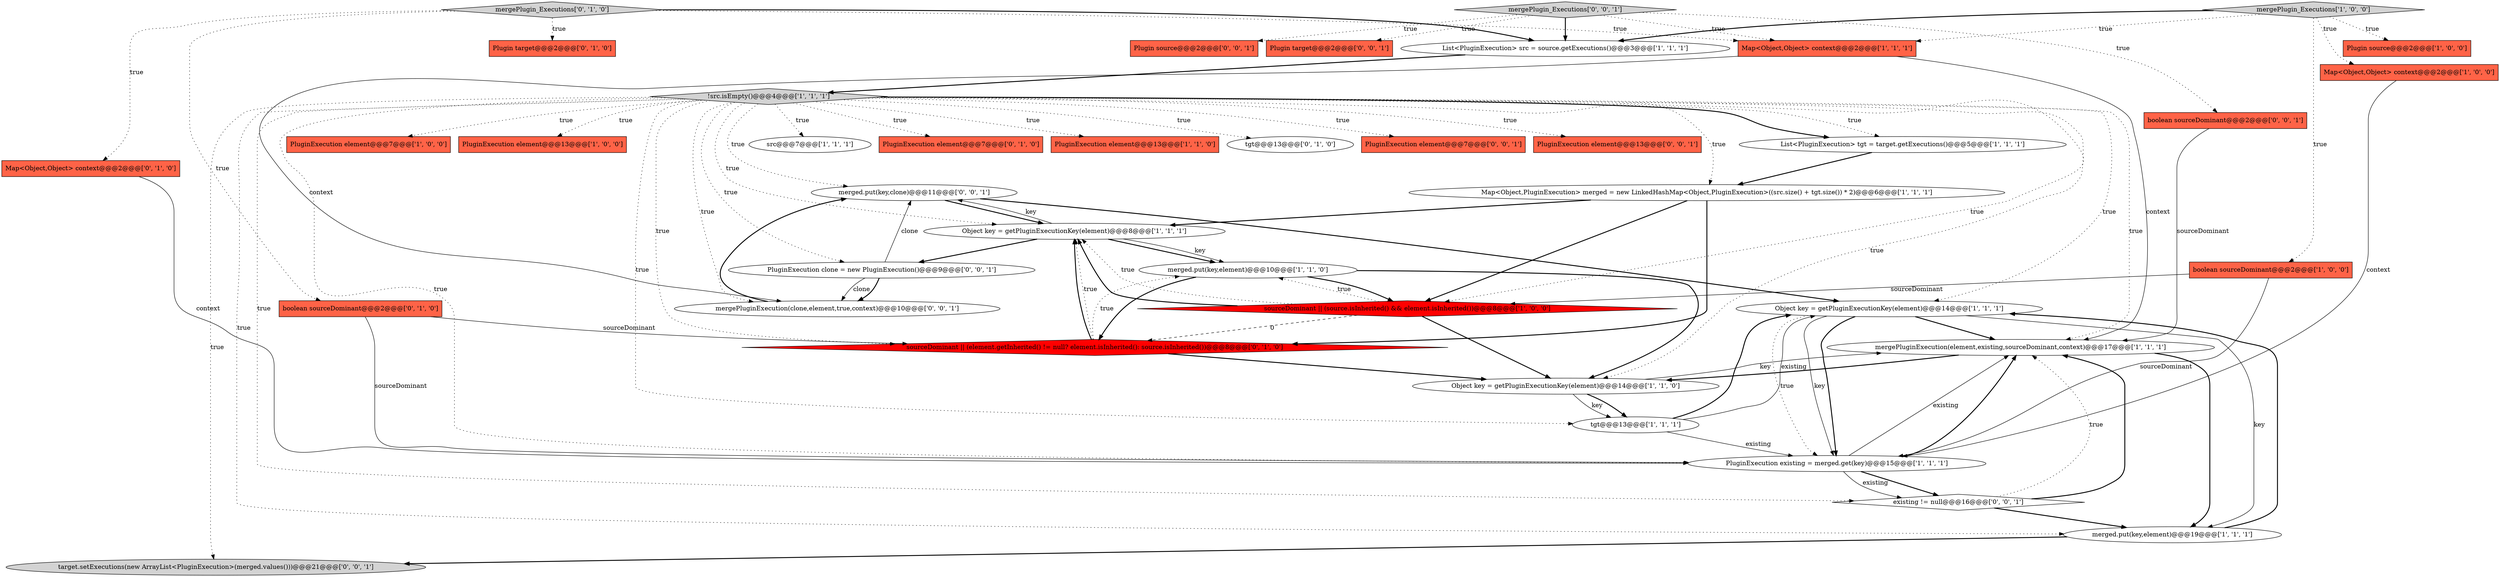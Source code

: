 digraph {
4 [style = filled, label = "PluginExecution element@@@7@@@['1', '0', '0']", fillcolor = tomato, shape = box image = "AAA0AAABBB1BBB"];
6 [style = filled, label = "PluginExecution element@@@13@@@['1', '0', '0']", fillcolor = tomato, shape = box image = "AAA0AAABBB1BBB"];
2 [style = filled, label = "!src.isEmpty()@@@4@@@['1', '1', '1']", fillcolor = lightgray, shape = diamond image = "AAA0AAABBB1BBB"];
25 [style = filled, label = "boolean sourceDominant@@@2@@@['0', '1', '0']", fillcolor = tomato, shape = box image = "AAA0AAABBB2BBB"];
16 [style = filled, label = "mergePlugin_Executions['1', '0', '0']", fillcolor = lightgray, shape = diamond image = "AAA0AAABBB1BBB"];
37 [style = filled, label = "merged.put(key,clone)@@@11@@@['0', '0', '1']", fillcolor = white, shape = ellipse image = "AAA0AAABBB3BBB"];
38 [style = filled, label = "Plugin source@@@2@@@['0', '0', '1']", fillcolor = tomato, shape = box image = "AAA0AAABBB3BBB"];
13 [style = filled, label = "Object key = getPluginExecutionKey(element)@@@14@@@['1', '1', '1']", fillcolor = white, shape = ellipse image = "AAA0AAABBB1BBB"];
27 [style = filled, label = "Map<Object,Object> context@@@2@@@['0', '1', '0']", fillcolor = tomato, shape = box image = "AAA0AAABBB2BBB"];
0 [style = filled, label = "List<PluginExecution> tgt = target.getExecutions()@@@5@@@['1', '1', '1']", fillcolor = white, shape = ellipse image = "AAA0AAABBB1BBB"];
10 [style = filled, label = "merged.put(key,element)@@@19@@@['1', '1', '1']", fillcolor = white, shape = ellipse image = "AAA0AAABBB1BBB"];
3 [style = filled, label = "Object key = getPluginExecutionKey(element)@@@8@@@['1', '1', '1']", fillcolor = white, shape = ellipse image = "AAA0AAABBB1BBB"];
39 [style = filled, label = "existing != null@@@16@@@['0', '0', '1']", fillcolor = white, shape = diamond image = "AAA0AAABBB3BBB"];
24 [style = filled, label = "Plugin target@@@2@@@['0', '1', '0']", fillcolor = tomato, shape = box image = "AAA0AAABBB2BBB"];
21 [style = filled, label = "sourceDominant || (source.isInherited() && element.isInherited())@@@8@@@['1', '0', '0']", fillcolor = red, shape = diamond image = "AAA1AAABBB1BBB"];
5 [style = filled, label = "src@@@7@@@['1', '1', '1']", fillcolor = white, shape = ellipse image = "AAA0AAABBB1BBB"];
23 [style = filled, label = "PluginExecution element@@@7@@@['0', '1', '0']", fillcolor = tomato, shape = box image = "AAA0AAABBB2BBB"];
18 [style = filled, label = "Map<Object,Object> context@@@2@@@['1', '0', '0']", fillcolor = tomato, shape = box image = "AAA0AAABBB1BBB"];
7 [style = filled, label = "List<PluginExecution> src = source.getExecutions()@@@3@@@['1', '1', '1']", fillcolor = white, shape = ellipse image = "AAA0AAABBB1BBB"];
26 [style = filled, label = "sourceDominant || (element.getInherited() != null? element.isInherited(): source.isInherited())@@@8@@@['0', '1', '0']", fillcolor = red, shape = diamond image = "AAA1AAABBB2BBB"];
33 [style = filled, label = "mergePlugin_Executions['0', '0', '1']", fillcolor = lightgray, shape = diamond image = "AAA0AAABBB3BBB"];
35 [style = filled, label = "mergePluginExecution(clone,element,true,context)@@@10@@@['0', '0', '1']", fillcolor = white, shape = ellipse image = "AAA0AAABBB3BBB"];
20 [style = filled, label = "merged.put(key,element)@@@10@@@['1', '1', '0']", fillcolor = white, shape = ellipse image = "AAA0AAABBB1BBB"];
1 [style = filled, label = "Map<Object,PluginExecution> merged = new LinkedHashMap<Object,PluginExecution>((src.size() + tgt.size()) * 2)@@@6@@@['1', '1', '1']", fillcolor = white, shape = ellipse image = "AAA0AAABBB1BBB"];
14 [style = filled, label = "PluginExecution element@@@13@@@['1', '1', '0']", fillcolor = tomato, shape = box image = "AAA0AAABBB1BBB"];
32 [style = filled, label = "Plugin target@@@2@@@['0', '0', '1']", fillcolor = tomato, shape = box image = "AAA0AAABBB3BBB"];
34 [style = filled, label = "PluginExecution clone = new PluginExecution()@@@9@@@['0', '0', '1']", fillcolor = white, shape = ellipse image = "AAA0AAABBB3BBB"];
22 [style = filled, label = "tgt@@@13@@@['0', '1', '0']", fillcolor = white, shape = ellipse image = "AAA0AAABBB2BBB"];
15 [style = filled, label = "mergePluginExecution(element,existing,sourceDominant,context)@@@17@@@['1', '1', '1']", fillcolor = white, shape = ellipse image = "AAA0AAABBB1BBB"];
29 [style = filled, label = "PluginExecution element@@@7@@@['0', '0', '1']", fillcolor = tomato, shape = box image = "AAA0AAABBB3BBB"];
8 [style = filled, label = "PluginExecution existing = merged.get(key)@@@15@@@['1', '1', '1']", fillcolor = white, shape = ellipse image = "AAA0AAABBB1BBB"];
9 [style = filled, label = "Plugin source@@@2@@@['1', '0', '0']", fillcolor = tomato, shape = box image = "AAA0AAABBB1BBB"];
28 [style = filled, label = "mergePlugin_Executions['0', '1', '0']", fillcolor = lightgray, shape = diamond image = "AAA0AAABBB2BBB"];
36 [style = filled, label = "boolean sourceDominant@@@2@@@['0', '0', '1']", fillcolor = tomato, shape = box image = "AAA0AAABBB3BBB"];
12 [style = filled, label = "boolean sourceDominant@@@2@@@['1', '0', '0']", fillcolor = tomato, shape = box image = "AAA0AAABBB1BBB"];
17 [style = filled, label = "tgt@@@13@@@['1', '1', '1']", fillcolor = white, shape = ellipse image = "AAA0AAABBB1BBB"];
31 [style = filled, label = "PluginExecution element@@@13@@@['0', '0', '1']", fillcolor = tomato, shape = box image = "AAA0AAABBB3BBB"];
19 [style = filled, label = "Map<Object,Object> context@@@2@@@['1', '1', '1']", fillcolor = tomato, shape = box image = "AAA0AAABBB1BBB"];
11 [style = filled, label = "Object key = getPluginExecutionKey(element)@@@14@@@['1', '1', '0']", fillcolor = white, shape = ellipse image = "AAA0AAABBB1BBB"];
30 [style = filled, label = "target.setExecutions(new ArrayList<PluginExecution>(merged.values()))@@@21@@@['0', '0', '1']", fillcolor = lightgray, shape = ellipse image = "AAA0AAABBB3BBB"];
34->37 [style = solid, label="clone"];
15->10 [style = bold, label=""];
16->9 [style = dotted, label="true"];
2->22 [style = dotted, label="true"];
20->26 [style = bold, label=""];
25->26 [style = solid, label="sourceDominant"];
28->25 [style = dotted, label="true"];
16->7 [style = bold, label=""];
2->15 [style = dotted, label="true"];
2->23 [style = dotted, label="true"];
2->37 [style = dotted, label="true"];
28->19 [style = dotted, label="true"];
25->8 [style = solid, label="sourceDominant"];
26->11 [style = bold, label=""];
37->3 [style = bold, label=""];
3->34 [style = bold, label=""];
2->11 [style = dotted, label="true"];
15->11 [style = bold, label=""];
2->39 [style = dotted, label="true"];
35->37 [style = bold, label=""];
1->21 [style = bold, label=""];
13->10 [style = solid, label="key"];
34->35 [style = solid, label="clone"];
28->27 [style = dotted, label="true"];
8->39 [style = bold, label=""];
2->8 [style = dotted, label="true"];
2->10 [style = dotted, label="true"];
21->3 [style = bold, label=""];
33->7 [style = bold, label=""];
2->3 [style = dotted, label="true"];
2->0 [style = dotted, label="true"];
21->20 [style = dotted, label="true"];
12->8 [style = solid, label="sourceDominant"];
2->29 [style = dotted, label="true"];
33->32 [style = dotted, label="true"];
26->20 [style = dotted, label="true"];
19->35 [style = solid, label="context"];
2->21 [style = dotted, label="true"];
27->8 [style = solid, label="context"];
26->3 [style = dotted, label="true"];
28->24 [style = dotted, label="true"];
19->15 [style = solid, label="context"];
21->11 [style = bold, label=""];
7->2 [style = bold, label=""];
18->8 [style = solid, label="context"];
11->17 [style = bold, label=""];
17->13 [style = solid, label="existing"];
13->15 [style = bold, label=""];
34->35 [style = bold, label=""];
33->38 [style = dotted, label="true"];
37->13 [style = bold, label=""];
16->18 [style = dotted, label="true"];
8->15 [style = bold, label=""];
26->3 [style = bold, label=""];
1->3 [style = bold, label=""];
2->30 [style = dotted, label="true"];
2->0 [style = bold, label=""];
10->13 [style = bold, label=""];
2->6 [style = dotted, label="true"];
13->8 [style = dotted, label="true"];
21->26 [style = dashed, label="0"];
0->1 [style = bold, label=""];
2->4 [style = dotted, label="true"];
21->3 [style = dotted, label="true"];
2->35 [style = dotted, label="true"];
36->15 [style = solid, label="sourceDominant"];
2->26 [style = dotted, label="true"];
2->14 [style = dotted, label="true"];
17->13 [style = bold, label=""];
2->5 [style = dotted, label="true"];
10->30 [style = bold, label=""];
8->39 [style = solid, label="existing"];
20->11 [style = bold, label=""];
16->19 [style = dotted, label="true"];
39->15 [style = bold, label=""];
16->12 [style = dotted, label="true"];
2->34 [style = dotted, label="true"];
17->8 [style = solid, label="existing"];
11->15 [style = solid, label="key"];
11->17 [style = solid, label="key"];
2->17 [style = dotted, label="true"];
28->7 [style = bold, label=""];
12->21 [style = solid, label="sourceDominant"];
8->15 [style = solid, label="existing"];
1->26 [style = bold, label=""];
2->31 [style = dotted, label="true"];
33->36 [style = dotted, label="true"];
20->21 [style = bold, label=""];
3->37 [style = solid, label="key"];
13->8 [style = solid, label="key"];
3->20 [style = bold, label=""];
39->15 [style = dotted, label="true"];
2->1 [style = dotted, label="true"];
39->10 [style = bold, label=""];
3->20 [style = solid, label="key"];
33->19 [style = dotted, label="true"];
13->8 [style = bold, label=""];
2->13 [style = dotted, label="true"];
}
